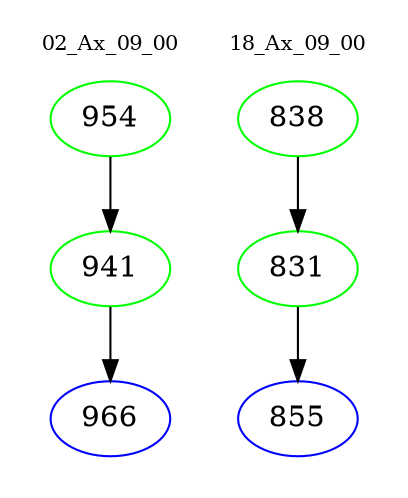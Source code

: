digraph{
subgraph cluster_0 {
color = white
label = "02_Ax_09_00";
fontsize=10;
T0_954 [label="954", color="green"]
T0_954 -> T0_941 [color="black"]
T0_941 [label="941", color="green"]
T0_941 -> T0_966 [color="black"]
T0_966 [label="966", color="blue"]
}
subgraph cluster_1 {
color = white
label = "18_Ax_09_00";
fontsize=10;
T1_838 [label="838", color="green"]
T1_838 -> T1_831 [color="black"]
T1_831 [label="831", color="green"]
T1_831 -> T1_855 [color="black"]
T1_855 [label="855", color="blue"]
}
}
